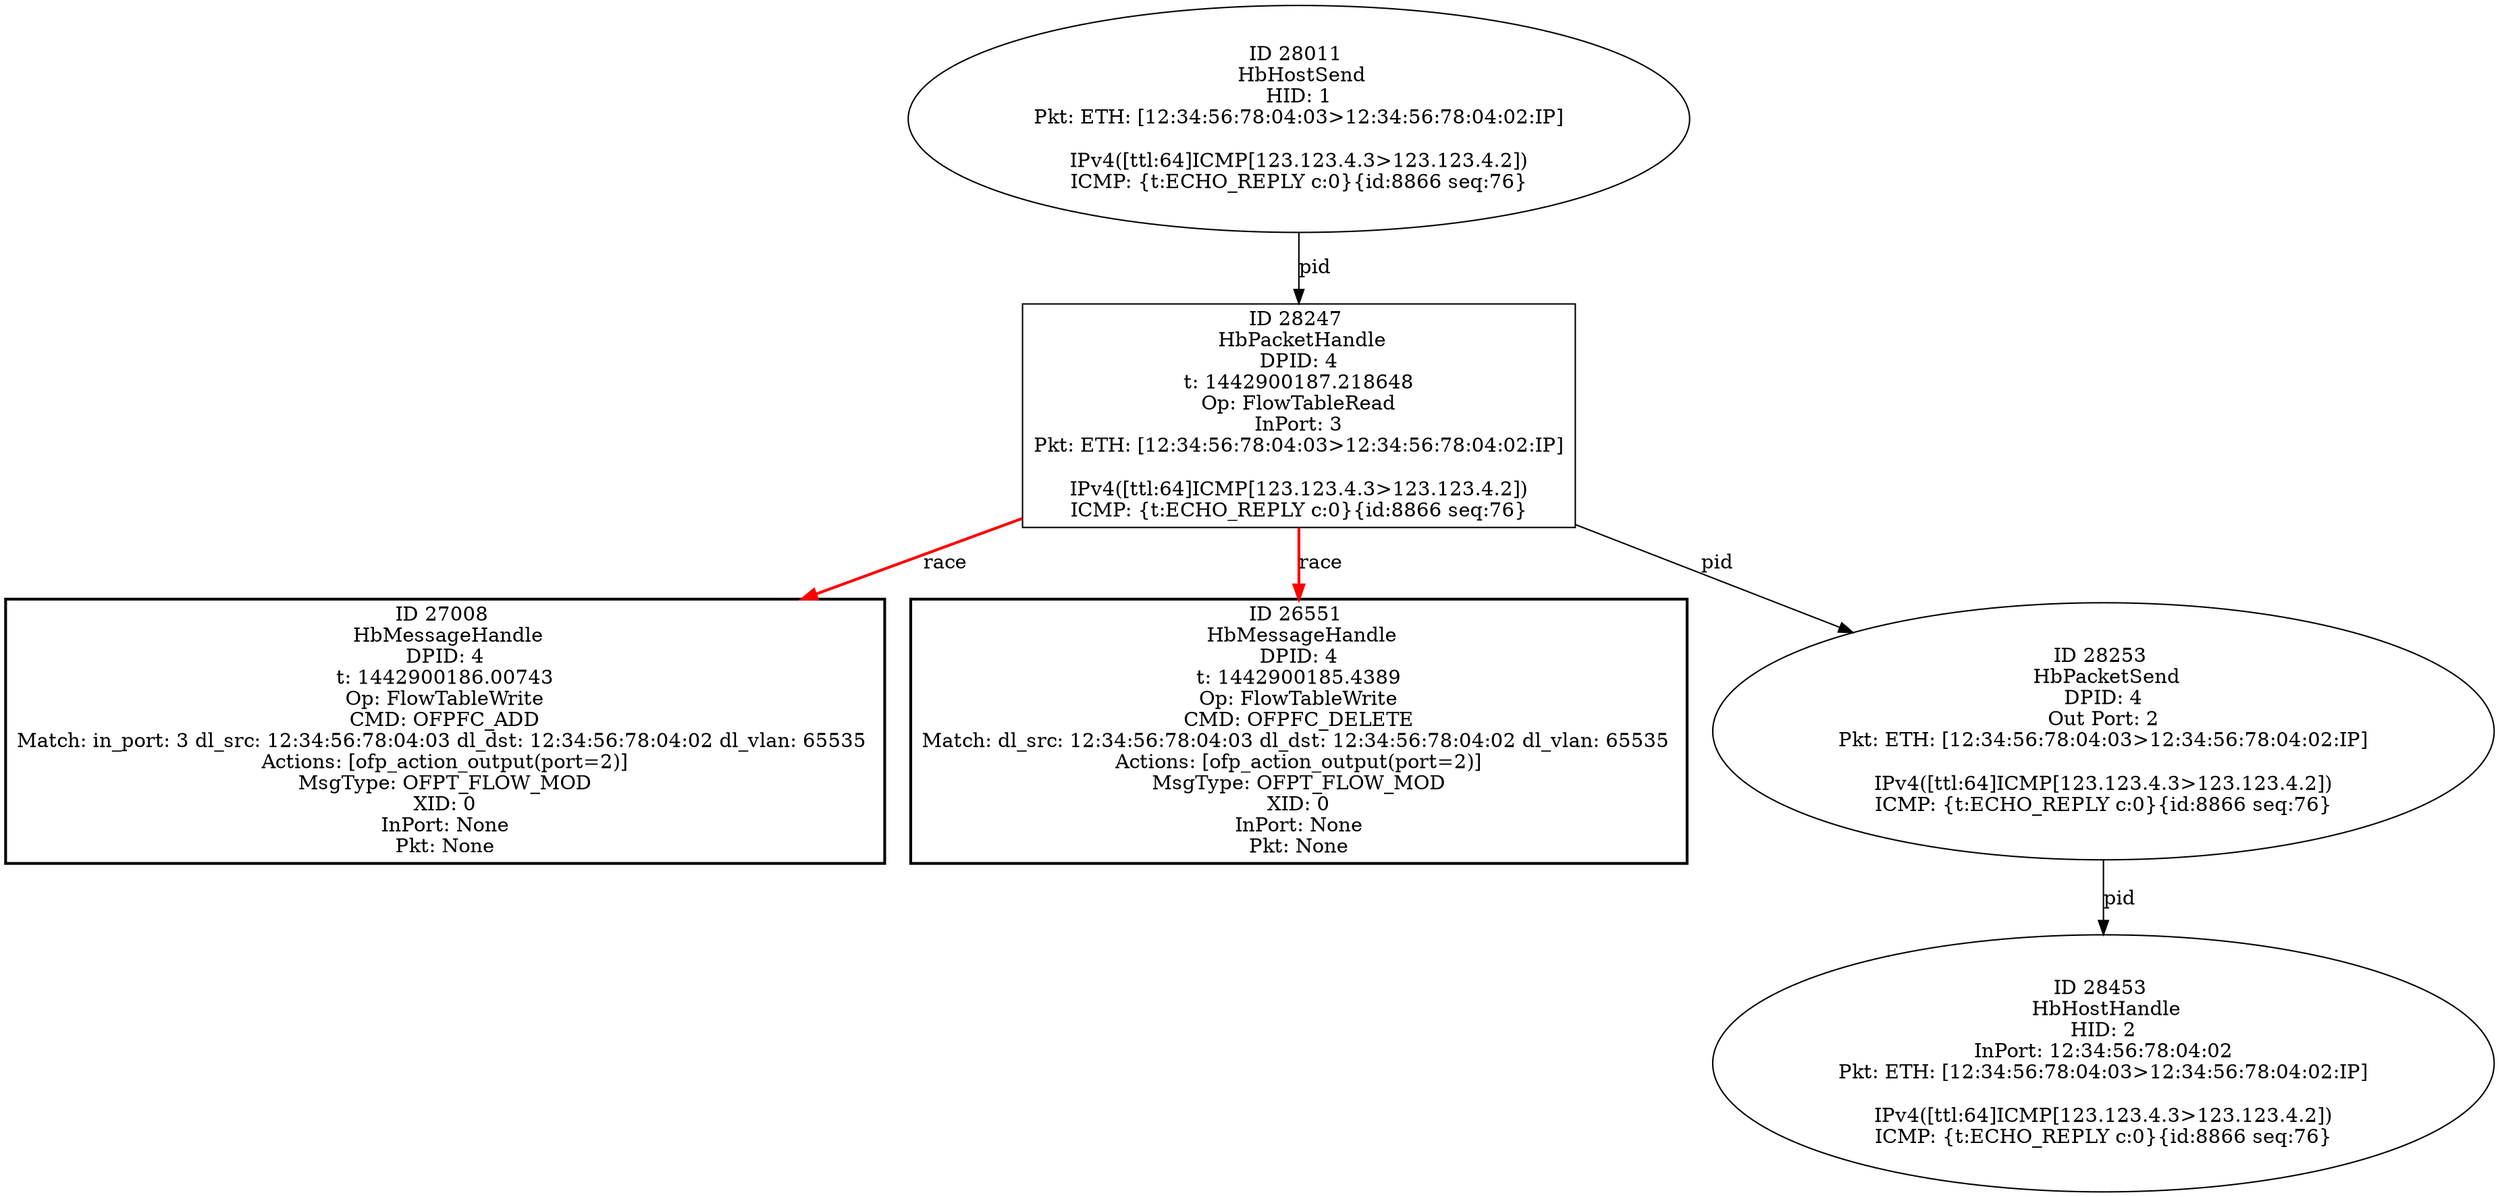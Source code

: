 strict digraph G {
27008 [shape=box, style=bold, event=<hb_events.HbMessageHandle object at 0x110cf6d50>, label="ID 27008 
 HbMessageHandle
DPID: 4
t: 1442900186.00743
Op: FlowTableWrite
CMD: OFPFC_ADD
Match: in_port: 3 dl_src: 12:34:56:78:04:03 dl_dst: 12:34:56:78:04:02 dl_vlan: 65535 
Actions: [ofp_action_output(port=2)]
MsgType: OFPT_FLOW_MOD
XID: 0
InPort: None
Pkt: None"];
28453 [shape=oval, event=<hb_events.HbHostHandle object at 0x111009e10>, label="ID 28453 
 HbHostHandle
HID: 2
InPort: 12:34:56:78:04:02
Pkt: ETH: [12:34:56:78:04:03>12:34:56:78:04:02:IP]

IPv4([ttl:64]ICMP[123.123.4.3>123.123.4.2])
ICMP: {t:ECHO_REPLY c:0}{id:8866 seq:76}"];
28247 [shape=box, event=<hb_events.HbPacketHandle object at 0x110f5aed0>, label="ID 28247 
 HbPacketHandle
DPID: 4
t: 1442900187.218648
Op: FlowTableRead
InPort: 3
Pkt: ETH: [12:34:56:78:04:03>12:34:56:78:04:02:IP]

IPv4([ttl:64]ICMP[123.123.4.3>123.123.4.2])
ICMP: {t:ECHO_REPLY c:0}{id:8866 seq:76}"];
28011 [shape=oval, event=<hb_events.HbHostSend object at 0x110ec3110>, label="ID 28011 
 HbHostSend
HID: 1
Pkt: ETH: [12:34:56:78:04:03>12:34:56:78:04:02:IP]

IPv4([ttl:64]ICMP[123.123.4.3>123.123.4.2])
ICMP: {t:ECHO_REPLY c:0}{id:8866 seq:76}"];
26551 [shape=box, style=bold, event=<hb_events.HbMessageHandle object at 0x110c5c050>, label="ID 26551 
 HbMessageHandle
DPID: 4
t: 1442900185.4389
Op: FlowTableWrite
CMD: OFPFC_DELETE
Match: dl_src: 12:34:56:78:04:03 dl_dst: 12:34:56:78:04:02 dl_vlan: 65535 
Actions: [ofp_action_output(port=2)]
MsgType: OFPT_FLOW_MOD
XID: 0
InPort: None
Pkt: None"];
28253 [shape=oval, event=<hb_events.HbPacketSend object at 0x110f60190>, label="ID 28253 
 HbPacketSend
DPID: 4
Out Port: 2
Pkt: ETH: [12:34:56:78:04:03>12:34:56:78:04:02:IP]

IPv4([ttl:64]ICMP[123.123.4.3>123.123.4.2])
ICMP: {t:ECHO_REPLY c:0}{id:8866 seq:76}"];
28011 -> 28247  [rel=pid, label=pid];
28247 -> 27008  [harmful=True, color=red, style=bold, rel=race, label=race];
28247 -> 28253  [rel=pid, label=pid];
28247 -> 26551  [harmful=True, color=red, style=bold, rel=race, label=race];
28253 -> 28453  [rel=pid, label=pid];
}
